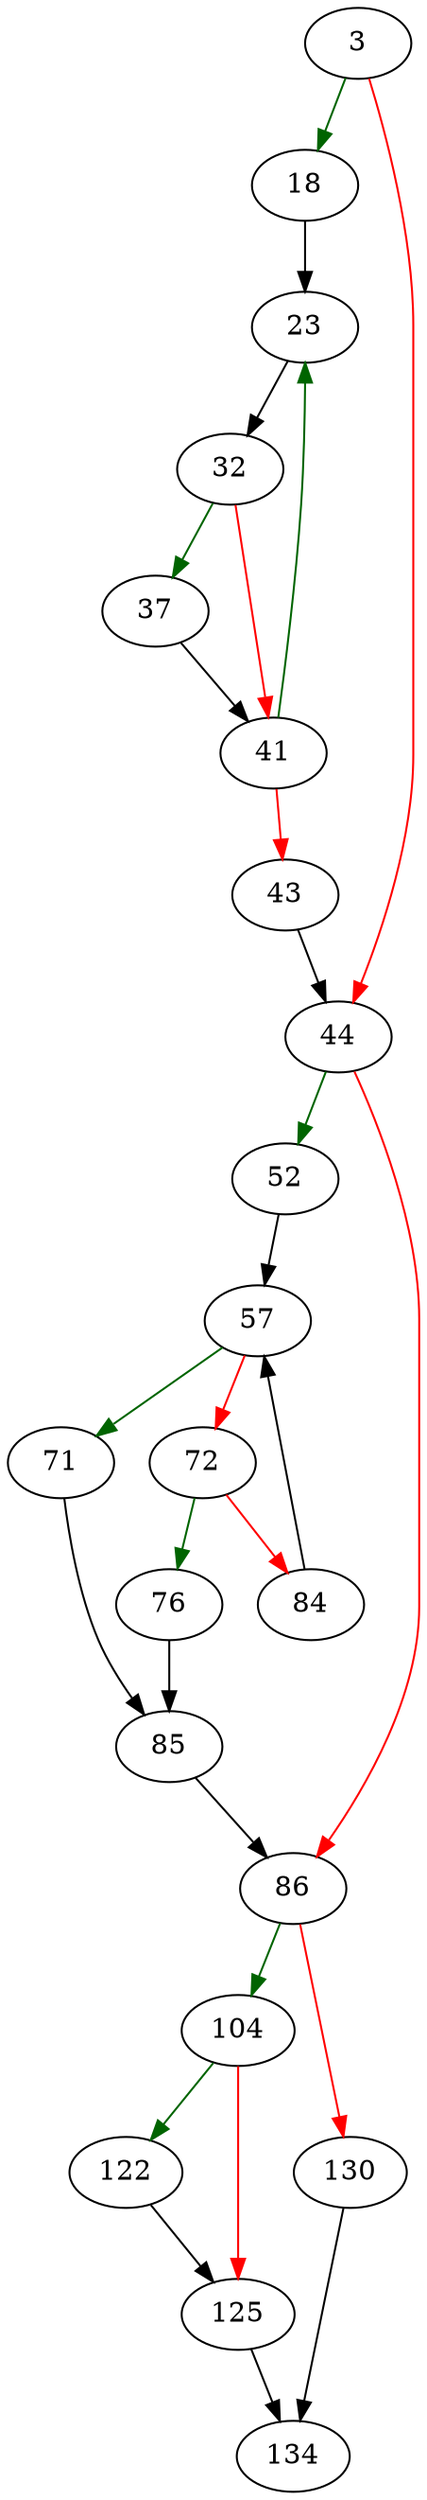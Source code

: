 strict digraph "btreeParseCellPtr" {
	// Node definitions.
	3 [entry=true];
	18;
	44;
	23;
	32;
	37;
	41;
	43;
	52;
	86;
	57;
	71;
	72;
	85;
	76;
	84;
	104;
	130;
	122;
	125;
	134;

	// Edge definitions.
	3 -> 18 [
		color=darkgreen
		cond=true
	];
	3 -> 44 [
		color=red
		cond=false
	];
	18 -> 23;
	44 -> 52 [
		color=darkgreen
		cond=true
	];
	44 -> 86 [
		color=red
		cond=false
	];
	23 -> 32;
	32 -> 37 [
		color=darkgreen
		cond=true
	];
	32 -> 41 [
		color=red
		cond=false
	];
	37 -> 41;
	41 -> 23 [
		color=darkgreen
		cond=true
	];
	41 -> 43 [
		color=red
		cond=false
	];
	43 -> 44;
	52 -> 57;
	86 -> 104 [
		color=darkgreen
		cond=true
	];
	86 -> 130 [
		color=red
		cond=false
	];
	57 -> 71 [
		color=darkgreen
		cond=true
	];
	57 -> 72 [
		color=red
		cond=false
	];
	71 -> 85;
	72 -> 76 [
		color=darkgreen
		cond=true
	];
	72 -> 84 [
		color=red
		cond=false
	];
	85 -> 86;
	76 -> 85;
	84 -> 57;
	104 -> 122 [
		color=darkgreen
		cond=true
	];
	104 -> 125 [
		color=red
		cond=false
	];
	130 -> 134;
	122 -> 125;
	125 -> 134;
}